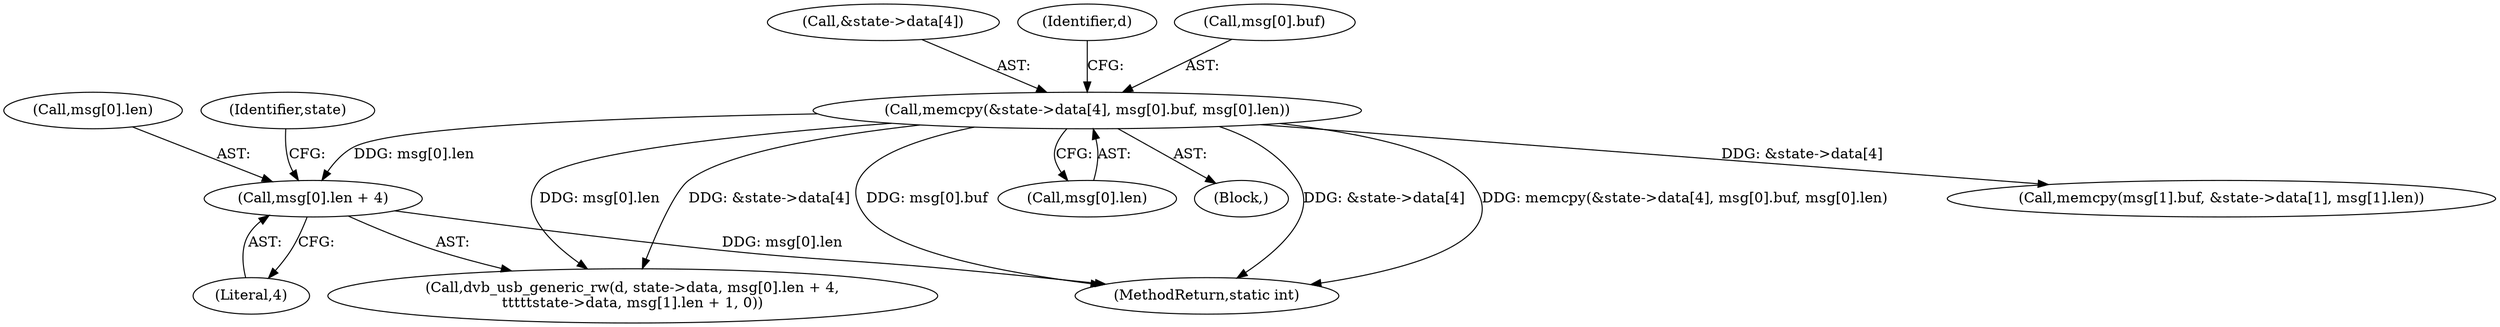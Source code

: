 digraph "0_linux_606142af57dad981b78707234cfbd15f9f7b7125_1@array" {
"1000396" [label="(Call,msg[0].len + 4)"];
"1000372" [label="(Call,memcpy(&state->data[4], msg[0].buf, msg[0].len))"];
"1000397" [label="(Call,msg[0].len)"];
"1000417" [label="(Call,memcpy(msg[1].buf, &state->data[1], msg[1].len))"];
"1000391" [label="(Call,dvb_usb_generic_rw(d, state->data, msg[0].len + 4,\n\t\t\t\t\tstate->data, msg[1].len + 1, 0))"];
"1000372" [label="(Call,memcpy(&state->data[4], msg[0].buf, msg[0].len))"];
"1000373" [label="(Call,&state->data[4])"];
"1000402" [label="(Literal,4)"];
"1000451" [label="(MethodReturn,static int)"];
"1000392" [label="(Identifier,d)"];
"1000396" [label="(Call,msg[0].len + 4)"];
"1000404" [label="(Identifier,state)"];
"1000379" [label="(Call,msg[0].buf)"];
"1000384" [label="(Call,msg[0].len)"];
"1000154" [label="(Block,)"];
"1000396" -> "1000391"  [label="AST: "];
"1000396" -> "1000402"  [label="CFG: "];
"1000397" -> "1000396"  [label="AST: "];
"1000402" -> "1000396"  [label="AST: "];
"1000404" -> "1000396"  [label="CFG: "];
"1000396" -> "1000451"  [label="DDG: msg[0].len"];
"1000372" -> "1000396"  [label="DDG: msg[0].len"];
"1000372" -> "1000154"  [label="AST: "];
"1000372" -> "1000384"  [label="CFG: "];
"1000373" -> "1000372"  [label="AST: "];
"1000379" -> "1000372"  [label="AST: "];
"1000384" -> "1000372"  [label="AST: "];
"1000392" -> "1000372"  [label="CFG: "];
"1000372" -> "1000451"  [label="DDG: msg[0].buf"];
"1000372" -> "1000451"  [label="DDG: &state->data[4]"];
"1000372" -> "1000451"  [label="DDG: memcpy(&state->data[4], msg[0].buf, msg[0].len)"];
"1000372" -> "1000391"  [label="DDG: &state->data[4]"];
"1000372" -> "1000391"  [label="DDG: msg[0].len"];
"1000372" -> "1000417"  [label="DDG: &state->data[4]"];
}

